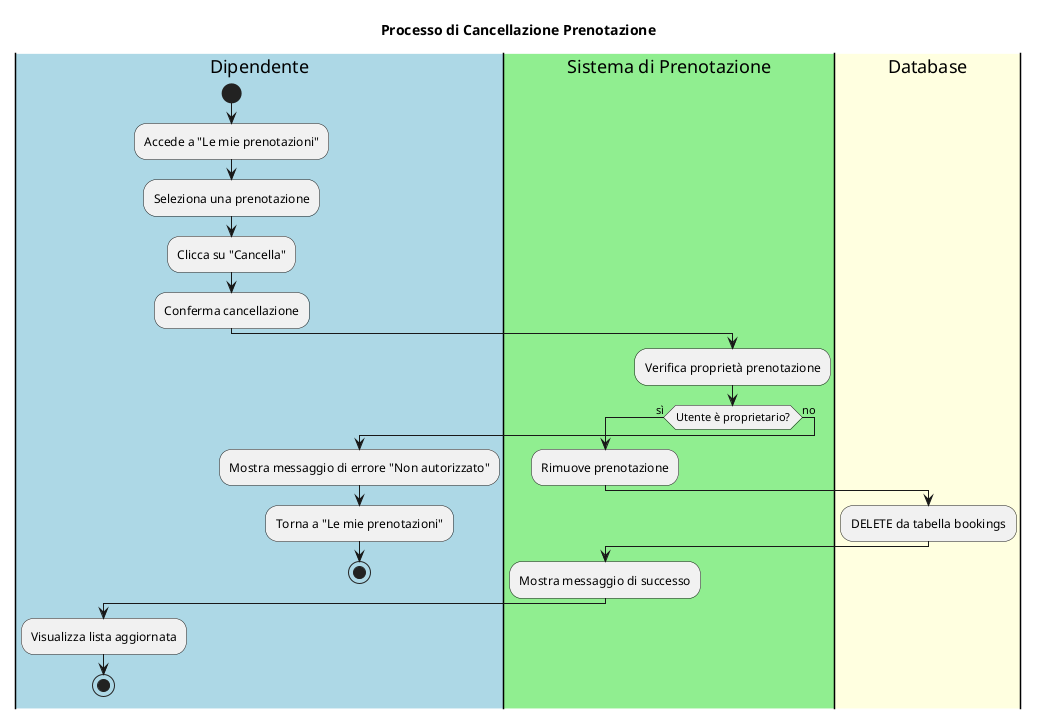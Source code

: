 @startuml BookingCancellation-ActivityDiagram
!define SWIMLANE partition

title Processo di Cancellazione Prenotazione

|#LightBlue|Dipendente|
start
:Accede a "Le mie prenotazioni";
:Seleziona una prenotazione;
:Clicca su "Cancella";
:Conferma cancellazione;

|#LightGreen|Sistema di Prenotazione|
:Verifica proprietà prenotazione;
if (Utente è proprietario?) then (sì)
  :Rimuove prenotazione;

  |#LightYellow|Database|
  :DELETE da tabella bookings;

  |#LightGreen|Sistema di Prenotazione|
  :Mostra messaggio di successo;

  |#LightBlue|Dipendente|
  :Visualizza lista aggiornata;
  stop
else (no)
  :Mostra messaggio di errore "Non autorizzato";

  |#LightBlue|Dipendente|
  :Torna a "Le mie prenotazioni";
  stop
endif

@enduml
